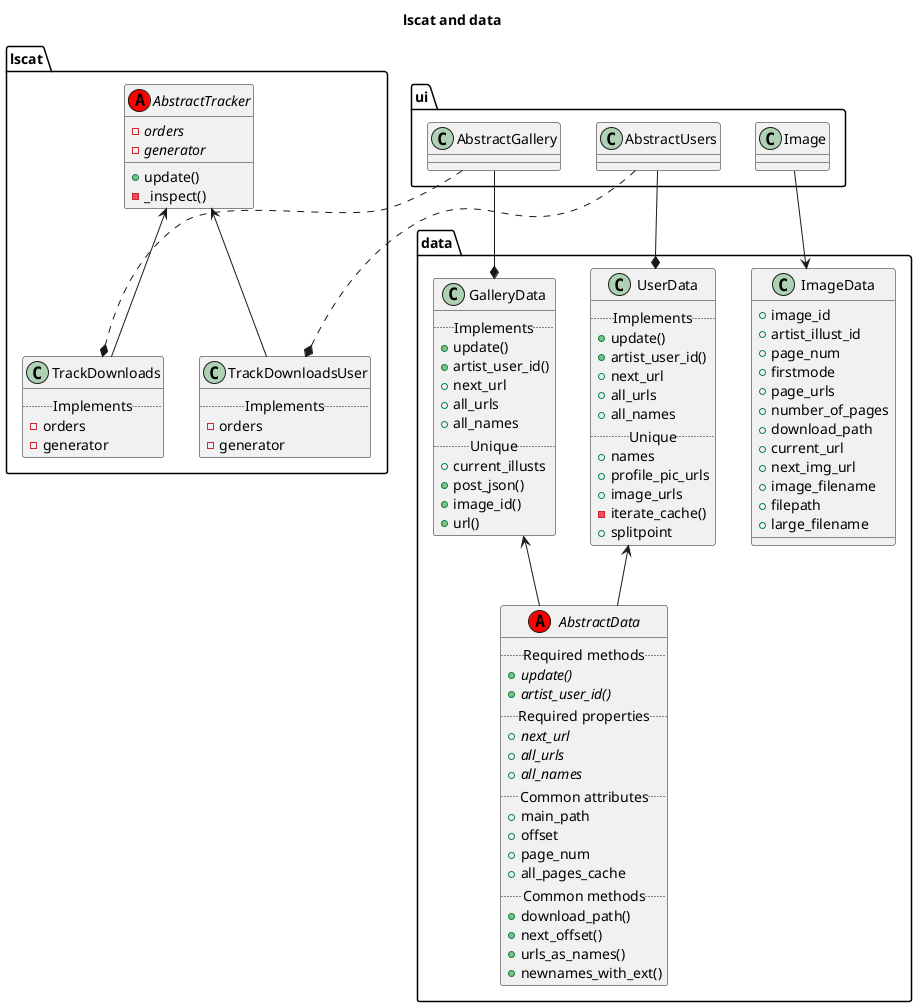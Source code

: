 @startuml

title lscat and data

abstract class lscat.AbstractTracker <<(A, red)>>{
    - {abstract} orders
    - {abstract} generator
    +update()
    -_inspect()
}
class lscat.TrackDownloads {
    ..Implements..
    - orders
    - generator
}
class lscat.TrackDownloadsUser {
    ..Implements..
    - orders
    - generator
}

lscat.AbstractTracker <-- lscat.TrackDownloadsUser
lscat.AbstractTracker <-- lscat.TrackDownloads

ui.AbstractUsers .down.* lscat.TrackDownloadsUser
ui.AbstractGallery .down.* lscat.TrackDownloads


abstract class data.AbstractData <<(A, red)>>{
    ..Required methods..
    +{abstract}update()
    +{abstract}artist_user_id()
    ..Required properties..
    +{abstract} next_url
    +{abstract} all_urls
    +{abstract} all_names
    ..Common attributes..
    +main_path
    +offset
    +page_num
    +all_pages_cache
    ..Common methods..
    +download_path()
    +next_offset()
    +urls_as_names()
    +newnames_with_ext()
}
class data.GalleryData {
    ..Implements..
    +update()
    +artist_user_id()
    + next_url
    + all_urls
    + all_names
    ..Unique..
    + current_illusts
    +post_json()
    +image_id()
    +url()
}

class data.UserData {
    ..Implements..
    +update()
    +artist_user_id()
    + next_url
    + all_urls
    + all_names
    ..Unique..
    + names
    + profile_pic_urls
    + image_urls
    -iterate_cache()
    + splitpoint
}

class data.ImageData {
    + image_id
    + artist_illust_id
    + page_num
    + firstmode
    + page_urls
    + number_of_pages
    + download_path
    + current_url
    + next_img_url
    + image_filename
    + filepath
    + large_filename
}

data.GalleryData *-up- ui.AbstractGallery
data.ImageData <-up- ui.Image
data.UserData *-up- ui.AbstractUsers

data.GalleryData <-- data.AbstractData
data.UserData <-- data.AbstractData

@enduml
